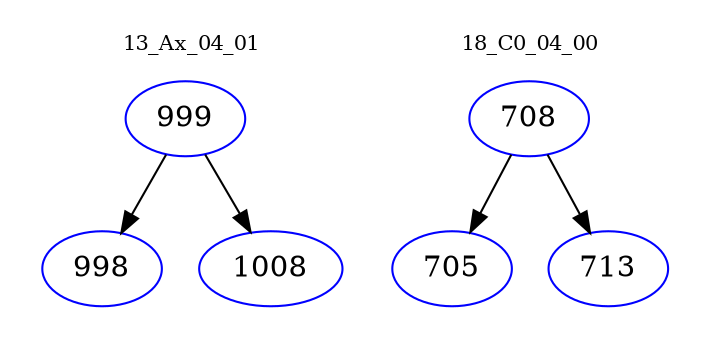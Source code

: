 digraph{
subgraph cluster_0 {
color = white
label = "13_Ax_04_01";
fontsize=10;
T0_999 [label="999", color="blue"]
T0_999 -> T0_998 [color="black"]
T0_998 [label="998", color="blue"]
T0_999 -> T0_1008 [color="black"]
T0_1008 [label="1008", color="blue"]
}
subgraph cluster_1 {
color = white
label = "18_C0_04_00";
fontsize=10;
T1_708 [label="708", color="blue"]
T1_708 -> T1_705 [color="black"]
T1_705 [label="705", color="blue"]
T1_708 -> T1_713 [color="black"]
T1_713 [label="713", color="blue"]
}
}
